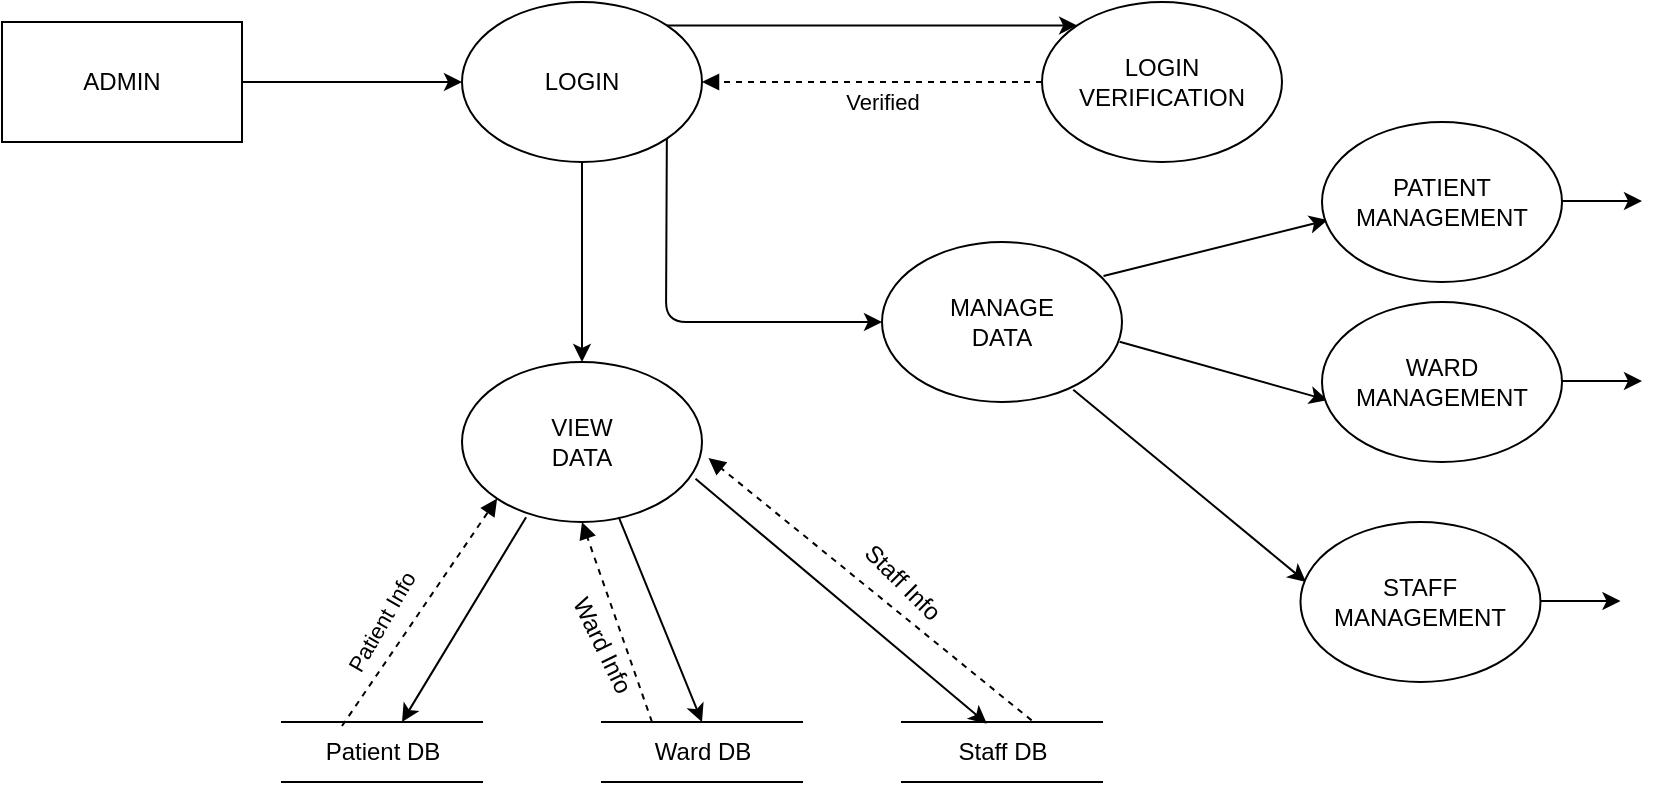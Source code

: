<mxfile version="14.6.13" type="device"><diagram id="90opYKHQbpgD0z8Irc3t" name="Page-1"><mxGraphModel dx="1038" dy="616" grid="1" gridSize="10" guides="1" tooltips="1" connect="1" arrows="1" fold="1" page="1" pageScale="1" pageWidth="850" pageHeight="1100" math="0" shadow="0"><root><mxCell id="0"/><mxCell id="1" parent="0"/><mxCell id="ftvGayUnQaZAgSoV3Puc-2" value="LOGIN&lt;br&gt;VERIFICATION" style="ellipse;whiteSpace=wrap;html=1;" vertex="1" parent="1"><mxGeometry x="530" y="110" width="120" height="80" as="geometry"/></mxCell><mxCell id="ftvGayUnQaZAgSoV3Puc-12" value="VIEW&lt;br&gt;DATA" style="ellipse;whiteSpace=wrap;html=1;" vertex="1" parent="1"><mxGeometry x="240" y="290" width="120" height="80" as="geometry"/></mxCell><mxCell id="ftvGayUnQaZAgSoV3Puc-15" value="Patient DB" style="html=1;dashed=0;whitespace=wrap;shape=partialRectangle;right=0;left=0;" vertex="1" parent="1"><mxGeometry x="150" y="470" width="100" height="30" as="geometry"/></mxCell><mxCell id="ftvGayUnQaZAgSoV3Puc-16" value="Ward DB" style="html=1;dashed=0;whitespace=wrap;shape=partialRectangle;right=0;left=0;" vertex="1" parent="1"><mxGeometry x="310" y="470" width="100" height="30" as="geometry"/></mxCell><mxCell id="ftvGayUnQaZAgSoV3Puc-17" value="Staff DB" style="html=1;dashed=0;whitespace=wrap;shape=partialRectangle;right=0;left=0;" vertex="1" parent="1"><mxGeometry x="460" y="470" width="100" height="30" as="geometry"/></mxCell><mxCell id="ftvGayUnQaZAgSoV3Puc-18" value="" style="endArrow=classic;html=1;entryX=0.6;entryY=0;entryDx=0;entryDy=0;exitX=0.267;exitY=0.97;exitDx=0;exitDy=0;exitPerimeter=0;entryPerimeter=0;" edge="1" parent="1" source="ftvGayUnQaZAgSoV3Puc-12" target="ftvGayUnQaZAgSoV3Puc-15"><mxGeometry width="50" height="50" relative="1" as="geometry"><mxPoint x="150" y="430" as="sourcePoint"/><mxPoint x="220" y="430.5" as="targetPoint"/></mxGeometry></mxCell><mxCell id="ftvGayUnQaZAgSoV3Puc-19" value="" style="endArrow=classic;html=1;entryX=0.5;entryY=0;entryDx=0;entryDy=0;exitX=0.653;exitY=0.97;exitDx=0;exitDy=0;exitPerimeter=0;" edge="1" parent="1" source="ftvGayUnQaZAgSoV3Puc-12" target="ftvGayUnQaZAgSoV3Puc-16"><mxGeometry width="50" height="50" relative="1" as="geometry"><mxPoint x="265" y="410" as="sourcePoint"/><mxPoint x="335" y="410.5" as="targetPoint"/></mxGeometry></mxCell><mxCell id="ftvGayUnQaZAgSoV3Puc-20" value="" style="endArrow=classic;html=1;entryX=0.424;entryY=0.027;entryDx=0;entryDy=0;entryPerimeter=0;exitX=0.973;exitY=0.73;exitDx=0;exitDy=0;exitPerimeter=0;" edge="1" parent="1" source="ftvGayUnQaZAgSoV3Puc-12" target="ftvGayUnQaZAgSoV3Puc-17"><mxGeometry width="50" height="50" relative="1" as="geometry"><mxPoint x="370" y="400" as="sourcePoint"/><mxPoint x="440" y="400.5" as="targetPoint"/></mxGeometry></mxCell><mxCell id="ftvGayUnQaZAgSoV3Puc-21" value="" style="html=1;verticalAlign=bottom;labelBackgroundColor=none;endArrow=block;endFill=1;dashed=1;entryX=0;entryY=1;entryDx=0;entryDy=0;" edge="1" parent="1" target="ftvGayUnQaZAgSoV3Puc-12"><mxGeometry width="160" relative="1" as="geometry"><mxPoint x="180" y="472" as="sourcePoint"/><mxPoint x="90.0" y="440.8" as="targetPoint"/></mxGeometry></mxCell><mxCell id="ftvGayUnQaZAgSoV3Puc-22" value="Patient Info" style="edgeLabel;html=1;align=center;verticalAlign=middle;resizable=0;points=[];rotation=-60;" vertex="1" connectable="0" parent="ftvGayUnQaZAgSoV3Puc-21"><mxGeometry x="0.221" y="2" relative="1" as="geometry"><mxPoint x="-26" y="19" as="offset"/></mxGeometry></mxCell><mxCell id="ftvGayUnQaZAgSoV3Puc-23" value="" style="html=1;verticalAlign=bottom;labelBackgroundColor=none;endArrow=block;endFill=1;dashed=1;entryX=0.5;entryY=1;entryDx=0;entryDy=0;exitX=0.25;exitY=0;exitDx=0;exitDy=0;" edge="1" parent="1" source="ftvGayUnQaZAgSoV3Puc-16" target="ftvGayUnQaZAgSoV3Puc-12"><mxGeometry width="160" relative="1" as="geometry"><mxPoint x="310.0" y="600" as="sourcePoint"/><mxPoint x="210.04" y="600.8" as="targetPoint"/></mxGeometry></mxCell><mxCell id="ftvGayUnQaZAgSoV3Puc-24" value="Ward Info" style="edgeLabel;html=1;align=center;verticalAlign=middle;resizable=0;points=[];rotation=64;fontSize=12;" vertex="1" connectable="0" parent="ftvGayUnQaZAgSoV3Puc-23"><mxGeometry x="0.221" y="2" relative="1" as="geometry"><mxPoint x="-2" y="21" as="offset"/></mxGeometry></mxCell><mxCell id="ftvGayUnQaZAgSoV3Puc-25" value="" style="html=1;verticalAlign=bottom;labelBackgroundColor=none;endArrow=block;endFill=1;dashed=1;entryX=1.027;entryY=0.6;entryDx=0;entryDy=0;entryPerimeter=0;exitX=0.648;exitY=-0.027;exitDx=0;exitDy=0;exitPerimeter=0;" edge="1" parent="1" source="ftvGayUnQaZAgSoV3Puc-17" target="ftvGayUnQaZAgSoV3Puc-12"><mxGeometry width="160" relative="1" as="geometry"><mxPoint x="509.96" y="376" as="sourcePoint"/><mxPoint x="410.0" y="376.8" as="targetPoint"/></mxGeometry></mxCell><mxCell id="ftvGayUnQaZAgSoV3Puc-26" value="Staff Info" style="edgeLabel;html=1;align=center;verticalAlign=middle;resizable=0;points=[];rotation=45;fontSize=12;" vertex="1" connectable="0" parent="ftvGayUnQaZAgSoV3Puc-25"><mxGeometry x="0.221" y="2" relative="1" as="geometry"><mxPoint x="35" y="9" as="offset"/></mxGeometry></mxCell><mxCell id="ftvGayUnQaZAgSoV3Puc-60" value="LOGIN" style="ellipse;whiteSpace=wrap;html=1;fontSize=12;" vertex="1" parent="1"><mxGeometry x="240" y="110" width="120" height="80" as="geometry"/></mxCell><mxCell id="ftvGayUnQaZAgSoV3Puc-61" value="" style="endArrow=classic;html=1;fontSize=12;entryX=0;entryY=0;entryDx=0;entryDy=0;exitX=1;exitY=0;exitDx=0;exitDy=0;" edge="1" parent="1" source="ftvGayUnQaZAgSoV3Puc-60" target="ftvGayUnQaZAgSoV3Puc-2"><mxGeometry width="50" height="50" relative="1" as="geometry"><mxPoint x="400" y="140" as="sourcePoint"/><mxPoint x="450" y="90" as="targetPoint"/></mxGeometry></mxCell><mxCell id="ftvGayUnQaZAgSoV3Puc-62" value="" style="html=1;verticalAlign=bottom;labelBackgroundColor=none;endArrow=block;endFill=1;dashed=1;entryX=1;entryY=0.5;entryDx=0;entryDy=0;exitX=0;exitY=0.5;exitDx=0;exitDy=0;" edge="1" parent="1" source="ftvGayUnQaZAgSoV3Puc-2" target="ftvGayUnQaZAgSoV3Puc-60"><mxGeometry width="160" relative="1" as="geometry"><mxPoint x="410" y="253.72" as="sourcePoint"/><mxPoint x="487.574" y="140.004" as="targetPoint"/></mxGeometry></mxCell><mxCell id="ftvGayUnQaZAgSoV3Puc-63" value="Verified" style="edgeLabel;html=1;align=center;verticalAlign=middle;resizable=0;points=[];rotation=0;" vertex="1" connectable="0" parent="ftvGayUnQaZAgSoV3Puc-62"><mxGeometry x="0.221" y="2" relative="1" as="geometry"><mxPoint x="24" y="8" as="offset"/></mxGeometry></mxCell><mxCell id="ftvGayUnQaZAgSoV3Puc-64" value="" style="endArrow=classic;html=1;fontSize=12;entryX=0;entryY=0.5;entryDx=0;entryDy=0;exitX=1;exitY=0.5;exitDx=0;exitDy=0;" edge="1" parent="1" source="ftvGayUnQaZAgSoV3Puc-71" target="ftvGayUnQaZAgSoV3Puc-60"><mxGeometry width="50" height="50" relative="1" as="geometry"><mxPoint x="130" y="150" as="sourcePoint"/><mxPoint x="190" y="130" as="targetPoint"/></mxGeometry></mxCell><mxCell id="ftvGayUnQaZAgSoV3Puc-66" value="" style="endArrow=classic;html=1;fontSize=12;entryX=0.5;entryY=0;entryDx=0;entryDy=0;exitX=0.5;exitY=1;exitDx=0;exitDy=0;" edge="1" parent="1" source="ftvGayUnQaZAgSoV3Puc-60" target="ftvGayUnQaZAgSoV3Puc-12"><mxGeometry width="50" height="50" relative="1" as="geometry"><mxPoint x="440" y="240" as="sourcePoint"/><mxPoint x="490" y="190" as="targetPoint"/></mxGeometry></mxCell><mxCell id="ftvGayUnQaZAgSoV3Puc-67" value="" style="endArrow=classic;html=1;fontSize=12;exitX=1;exitY=1;exitDx=0;exitDy=0;entryX=0;entryY=0.5;entryDx=0;entryDy=0;" edge="1" parent="1" source="ftvGayUnQaZAgSoV3Puc-60" target="ftvGayUnQaZAgSoV3Puc-69"><mxGeometry width="50" height="50" relative="1" as="geometry"><mxPoint x="490" y="360" as="sourcePoint"/><mxPoint x="450" y="270" as="targetPoint"/><Array as="points"><mxPoint x="342" y="270"/></Array></mxGeometry></mxCell><mxCell id="ftvGayUnQaZAgSoV3Puc-69" value="MANAGE&lt;br&gt;DATA" style="ellipse;whiteSpace=wrap;html=1;fontSize=12;" vertex="1" parent="1"><mxGeometry x="450" y="230" width="120" height="80" as="geometry"/></mxCell><mxCell id="ftvGayUnQaZAgSoV3Puc-70" value="" style="endArrow=classic;html=1;fontSize=12;exitX=0.923;exitY=0.213;exitDx=0;exitDy=0;exitPerimeter=0;entryX=0.023;entryY=0.613;entryDx=0;entryDy=0;entryPerimeter=0;" edge="1" parent="1" source="ftvGayUnQaZAgSoV3Puc-69" target="ftvGayUnQaZAgSoV3Puc-72"><mxGeometry width="50" height="50" relative="1" as="geometry"><mxPoint x="580" y="250" as="sourcePoint"/><mxPoint x="670" y="220" as="targetPoint"/></mxGeometry></mxCell><mxCell id="ftvGayUnQaZAgSoV3Puc-71" value="ADMIN" style="rounded=0;whiteSpace=wrap;html=1;fontSize=12;" vertex="1" parent="1"><mxGeometry x="10" y="120" width="120" height="60" as="geometry"/></mxCell><mxCell id="ftvGayUnQaZAgSoV3Puc-72" value="PATIENT MANAGEMENT" style="ellipse;whiteSpace=wrap;html=1;fontSize=12;" vertex="1" parent="1"><mxGeometry x="670" y="170" width="120" height="80" as="geometry"/></mxCell><mxCell id="ftvGayUnQaZAgSoV3Puc-73" value="" style="endArrow=classic;html=1;fontSize=12;exitX=0.99;exitY=0.623;exitDx=0;exitDy=0;exitPerimeter=0;entryX=0.023;entryY=0.613;entryDx=0;entryDy=0;entryPerimeter=0;" edge="1" parent="1" target="ftvGayUnQaZAgSoV3Puc-74" source="ftvGayUnQaZAgSoV3Puc-69"><mxGeometry width="50" height="50" relative="1" as="geometry"><mxPoint x="560.76" y="337.04" as="sourcePoint"/><mxPoint x="670" y="310" as="targetPoint"/></mxGeometry></mxCell><mxCell id="ftvGayUnQaZAgSoV3Puc-74" value="&lt;span&gt;WARD MANAGEMENT&lt;/span&gt;" style="ellipse;whiteSpace=wrap;html=1;fontSize=12;" vertex="1" parent="1"><mxGeometry x="670" y="260" width="120" height="80" as="geometry"/></mxCell><mxCell id="ftvGayUnQaZAgSoV3Puc-75" value="" style="endArrow=classic;html=1;fontSize=12;exitX=0.797;exitY=0.923;exitDx=0;exitDy=0;exitPerimeter=0;" edge="1" parent="1" source="ftvGayUnQaZAgSoV3Puc-69"><mxGeometry width="50" height="50" relative="1" as="geometry"><mxPoint x="550" y="447.04" as="sourcePoint"/><mxPoint x="662" y="400" as="targetPoint"/></mxGeometry></mxCell><mxCell id="ftvGayUnQaZAgSoV3Puc-76" value="&lt;span&gt;STAFF MANAGEMENT&lt;/span&gt;" style="ellipse;whiteSpace=wrap;html=1;fontSize=12;" vertex="1" parent="1"><mxGeometry x="659.24" y="370" width="120" height="80" as="geometry"/></mxCell><mxCell id="ftvGayUnQaZAgSoV3Puc-77" value="" style="endArrow=classic;html=1;fontSize=12;" edge="1" parent="1"><mxGeometry width="50" height="50" relative="1" as="geometry"><mxPoint x="790" y="209.5" as="sourcePoint"/><mxPoint x="830" y="209.5" as="targetPoint"/></mxGeometry></mxCell><mxCell id="ftvGayUnQaZAgSoV3Puc-78" value="" style="endArrow=classic;html=1;fontSize=12;" edge="1" parent="1"><mxGeometry width="50" height="50" relative="1" as="geometry"><mxPoint x="790" y="299.5" as="sourcePoint"/><mxPoint x="830" y="299.5" as="targetPoint"/></mxGeometry></mxCell><mxCell id="ftvGayUnQaZAgSoV3Puc-80" value="" style="endArrow=classic;html=1;fontSize=12;" edge="1" parent="1"><mxGeometry width="50" height="50" relative="1" as="geometry"><mxPoint x="779.24" y="409.5" as="sourcePoint"/><mxPoint x="819.24" y="409.5" as="targetPoint"/></mxGeometry></mxCell></root></mxGraphModel></diagram></mxfile>
